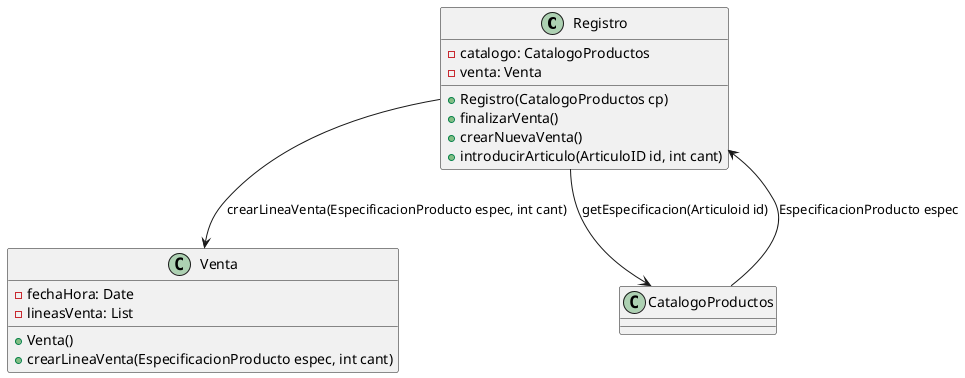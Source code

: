 @startuml EjercicioH

class Registro {
  - catalogo: CatalogoProductos
  - venta: Venta

  + Registro(CatalogoProductos cp)
  + finalizarVenta()
  + crearNuevaVenta()
  + introducirArticulo(ArticuloID id, int cant)
}

class Venta {
  - fechaHora: Date
  - lineasVenta: List

  + Venta()
  + crearLineaVenta(EspecificacionProducto espec, int cant)
}

Registro --> CatalogoProductos: getEspecificacion(Articuloid id)
CatalogoProductos --> Registro: EspecificacionProducto espec
Registro --> Venta: crearLineaVenta(EspecificacionProducto espec, int cant)

@enduml
